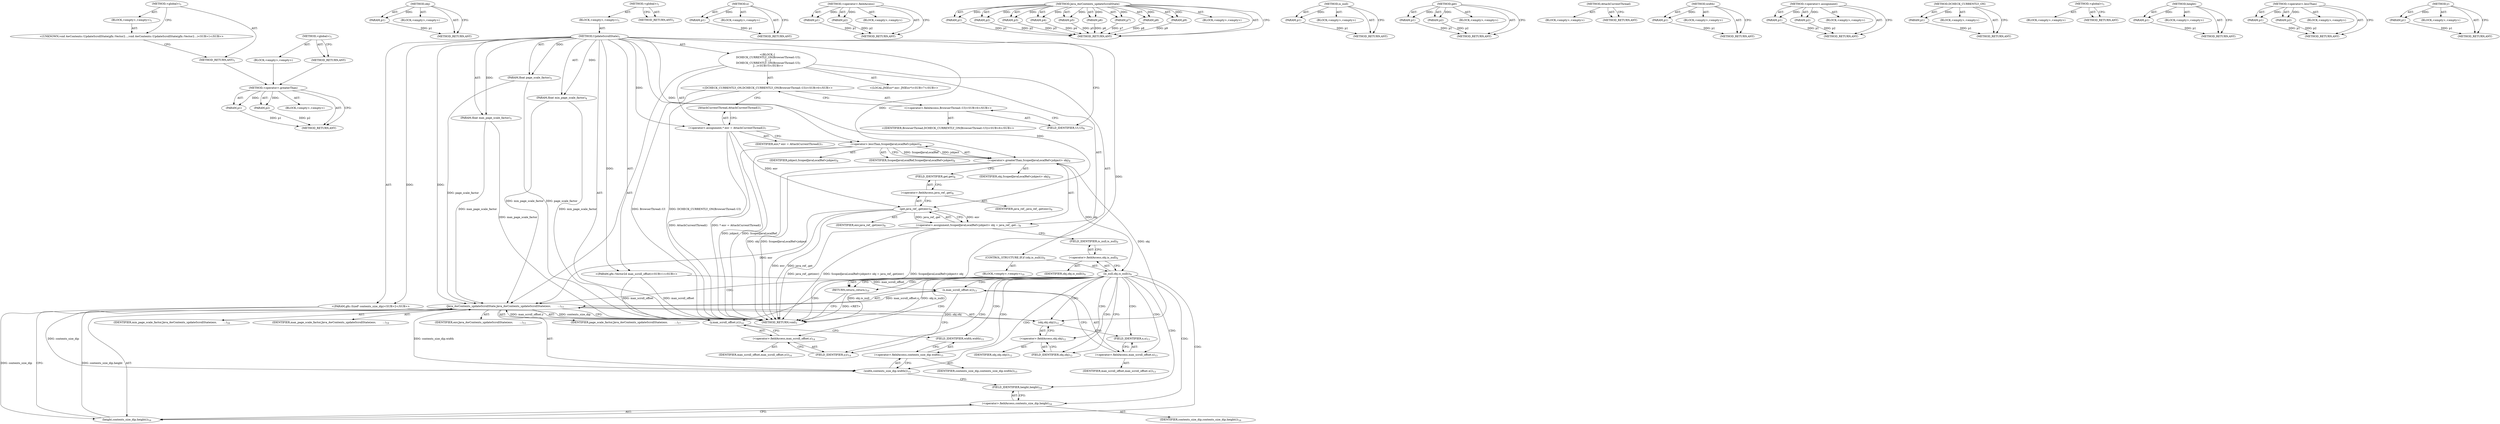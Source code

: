 digraph "&lt;global&gt;" {
vulnerable_106 [label=<(METHOD,&lt;operator&gt;.greaterThan)>];
vulnerable_107 [label=<(PARAM,p1)>];
vulnerable_108 [label=<(PARAM,p2)>];
vulnerable_109 [label=<(BLOCK,&lt;empty&gt;,&lt;empty&gt;)>];
vulnerable_110 [label=<(METHOD_RETURN,ANY)>];
vulnerable_137 [label=<(METHOD,obj)>];
vulnerable_138 [label=<(PARAM,p1)>];
vulnerable_139 [label=<(BLOCK,&lt;empty&gt;,&lt;empty&gt;)>];
vulnerable_140 [label=<(METHOD_RETURN,ANY)>];
vulnerable_6 [label=<(METHOD,&lt;global&gt;)<SUB>1</SUB>>];
vulnerable_7 [label=<(BLOCK,&lt;empty&gt;,&lt;empty&gt;)<SUB>1</SUB>>];
vulnerable_8 [label=<(METHOD,UpdateScrollState)<SUB>1</SUB>>];
vulnerable_9 [label="<(PARAM,gfx::Vector2d max_scroll_offset)<SUB>1</SUB>>"];
vulnerable_10 [label="<(PARAM,gfx::SizeF contents_size_dip)<SUB>2</SUB>>"];
vulnerable_11 [label=<(PARAM,float page_scale_factor)<SUB>3</SUB>>];
vulnerable_12 [label=<(PARAM,float min_page_scale_factor)<SUB>4</SUB>>];
vulnerable_13 [label=<(PARAM,float max_page_scale_factor)<SUB>5</SUB>>];
vulnerable_14 [label="<(BLOCK,{
  DCHECK_CURRENTLY_ON(BrowserThread::UI);
  J...,{
  DCHECK_CURRENTLY_ON(BrowserThread::UI);
  J...)<SUB>5</SUB>>"];
vulnerable_15 [label="<(DCHECK_CURRENTLY_ON,DCHECK_CURRENTLY_ON(BrowserThread::UI))<SUB>6</SUB>>"];
vulnerable_16 [label="<(&lt;operator&gt;.fieldAccess,BrowserThread::UI)<SUB>6</SUB>>"];
vulnerable_17 [label="<(IDENTIFIER,BrowserThread,DCHECK_CURRENTLY_ON(BrowserThread::UI))<SUB>6</SUB>>"];
vulnerable_18 [label=<(FIELD_IDENTIFIER,UI,UI)<SUB>6</SUB>>];
vulnerable_19 [label="<(LOCAL,JNIEnv* env: JNIEnv*)<SUB>7</SUB>>"];
vulnerable_20 [label=<(&lt;operator&gt;.assignment,* env = AttachCurrentThread())<SUB>7</SUB>>];
vulnerable_21 [label=<(IDENTIFIER,env,* env = AttachCurrentThread())<SUB>7</SUB>>];
vulnerable_22 [label=<(AttachCurrentThread,AttachCurrentThread())<SUB>7</SUB>>];
vulnerable_23 [label=<(&lt;operator&gt;.assignment,ScopedJavaLocalRef&lt;jobject&gt; obj = java_ref_.get...)<SUB>8</SUB>>];
vulnerable_24 [label=<(&lt;operator&gt;.greaterThan,ScopedJavaLocalRef&lt;jobject&gt; obj)<SUB>8</SUB>>];
vulnerable_25 [label=<(&lt;operator&gt;.lessThan,ScopedJavaLocalRef&lt;jobject)<SUB>8</SUB>>];
vulnerable_26 [label=<(IDENTIFIER,ScopedJavaLocalRef,ScopedJavaLocalRef&lt;jobject)<SUB>8</SUB>>];
vulnerable_27 [label=<(IDENTIFIER,jobject,ScopedJavaLocalRef&lt;jobject)<SUB>8</SUB>>];
vulnerable_28 [label=<(IDENTIFIER,obj,ScopedJavaLocalRef&lt;jobject&gt; obj)<SUB>8</SUB>>];
vulnerable_29 [label=<(get,java_ref_.get(env))<SUB>8</SUB>>];
vulnerable_30 [label=<(&lt;operator&gt;.fieldAccess,java_ref_.get)<SUB>8</SUB>>];
vulnerable_31 [label=<(IDENTIFIER,java_ref_,java_ref_.get(env))<SUB>8</SUB>>];
vulnerable_32 [label=<(FIELD_IDENTIFIER,get,get)<SUB>8</SUB>>];
vulnerable_33 [label=<(IDENTIFIER,env,java_ref_.get(env))<SUB>8</SUB>>];
vulnerable_34 [label=<(CONTROL_STRUCTURE,IF,if (obj.is_null()))<SUB>9</SUB>>];
vulnerable_35 [label=<(is_null,obj.is_null())<SUB>9</SUB>>];
vulnerable_36 [label=<(&lt;operator&gt;.fieldAccess,obj.is_null)<SUB>9</SUB>>];
vulnerable_37 [label=<(IDENTIFIER,obj,obj.is_null())<SUB>9</SUB>>];
vulnerable_38 [label=<(FIELD_IDENTIFIER,is_null,is_null)<SUB>9</SUB>>];
vulnerable_39 [label=<(BLOCK,&lt;empty&gt;,&lt;empty&gt;)<SUB>10</SUB>>];
vulnerable_40 [label=<(RETURN,return;,return;)<SUB>10</SUB>>];
vulnerable_41 [label=<(Java_AwContents_updateScrollState,Java_AwContents_updateScrollState(env,
        ...)<SUB>11</SUB>>];
vulnerable_42 [label=<(IDENTIFIER,env,Java_AwContents_updateScrollState(env,
        ...)<SUB>11</SUB>>];
vulnerable_43 [label=<(obj,obj.obj())<SUB>12</SUB>>];
vulnerable_44 [label=<(&lt;operator&gt;.fieldAccess,obj.obj)<SUB>12</SUB>>];
vulnerable_45 [label=<(IDENTIFIER,obj,obj.obj())<SUB>12</SUB>>];
vulnerable_46 [label=<(FIELD_IDENTIFIER,obj,obj)<SUB>12</SUB>>];
vulnerable_47 [label=<(x,max_scroll_offset.x())<SUB>13</SUB>>];
vulnerable_48 [label=<(&lt;operator&gt;.fieldAccess,max_scroll_offset.x)<SUB>13</SUB>>];
vulnerable_49 [label=<(IDENTIFIER,max_scroll_offset,max_scroll_offset.x())<SUB>13</SUB>>];
vulnerable_50 [label=<(FIELD_IDENTIFIER,x,x)<SUB>13</SUB>>];
vulnerable_51 [label=<(y,max_scroll_offset.y())<SUB>14</SUB>>];
vulnerable_52 [label=<(&lt;operator&gt;.fieldAccess,max_scroll_offset.y)<SUB>14</SUB>>];
vulnerable_53 [label=<(IDENTIFIER,max_scroll_offset,max_scroll_offset.y())<SUB>14</SUB>>];
vulnerable_54 [label=<(FIELD_IDENTIFIER,y,y)<SUB>14</SUB>>];
vulnerable_55 [label=<(width,contents_size_dip.width())<SUB>15</SUB>>];
vulnerable_56 [label=<(&lt;operator&gt;.fieldAccess,contents_size_dip.width)<SUB>15</SUB>>];
vulnerable_57 [label=<(IDENTIFIER,contents_size_dip,contents_size_dip.width())<SUB>15</SUB>>];
vulnerable_58 [label=<(FIELD_IDENTIFIER,width,width)<SUB>15</SUB>>];
vulnerable_59 [label=<(height,contents_size_dip.height())<SUB>16</SUB>>];
vulnerable_60 [label=<(&lt;operator&gt;.fieldAccess,contents_size_dip.height)<SUB>16</SUB>>];
vulnerable_61 [label=<(IDENTIFIER,contents_size_dip,contents_size_dip.height())<SUB>16</SUB>>];
vulnerable_62 [label=<(FIELD_IDENTIFIER,height,height)<SUB>16</SUB>>];
vulnerable_63 [label=<(IDENTIFIER,page_scale_factor,Java_AwContents_updateScrollState(env,
        ...)<SUB>17</SUB>>];
vulnerable_64 [label=<(IDENTIFIER,min_page_scale_factor,Java_AwContents_updateScrollState(env,
        ...)<SUB>18</SUB>>];
vulnerable_65 [label=<(IDENTIFIER,max_page_scale_factor,Java_AwContents_updateScrollState(env,
        ...)<SUB>19</SUB>>];
vulnerable_66 [label=<(METHOD_RETURN,void)<SUB>1</SUB>>];
vulnerable_68 [label=<(METHOD_RETURN,ANY)<SUB>1</SUB>>];
vulnerable_141 [label=<(METHOD,x)>];
vulnerable_142 [label=<(PARAM,p1)>];
vulnerable_143 [label=<(BLOCK,&lt;empty&gt;,&lt;empty&gt;)>];
vulnerable_144 [label=<(METHOD_RETURN,ANY)>];
vulnerable_93 [label=<(METHOD,&lt;operator&gt;.fieldAccess)>];
vulnerable_94 [label=<(PARAM,p1)>];
vulnerable_95 [label=<(PARAM,p2)>];
vulnerable_96 [label=<(BLOCK,&lt;empty&gt;,&lt;empty&gt;)>];
vulnerable_97 [label=<(METHOD_RETURN,ANY)>];
vulnerable_125 [label=<(METHOD,Java_AwContents_updateScrollState)>];
vulnerable_126 [label=<(PARAM,p1)>];
vulnerable_127 [label=<(PARAM,p2)>];
vulnerable_128 [label=<(PARAM,p3)>];
vulnerable_129 [label=<(PARAM,p4)>];
vulnerable_130 [label=<(PARAM,p5)>];
vulnerable_131 [label=<(PARAM,p6)>];
vulnerable_132 [label=<(PARAM,p7)>];
vulnerable_133 [label=<(PARAM,p8)>];
vulnerable_134 [label=<(PARAM,p9)>];
vulnerable_135 [label=<(BLOCK,&lt;empty&gt;,&lt;empty&gt;)>];
vulnerable_136 [label=<(METHOD_RETURN,ANY)>];
vulnerable_121 [label=<(METHOD,is_null)>];
vulnerable_122 [label=<(PARAM,p1)>];
vulnerable_123 [label=<(BLOCK,&lt;empty&gt;,&lt;empty&gt;)>];
vulnerable_124 [label=<(METHOD_RETURN,ANY)>];
vulnerable_116 [label=<(METHOD,get)>];
vulnerable_117 [label=<(PARAM,p1)>];
vulnerable_118 [label=<(PARAM,p2)>];
vulnerable_119 [label=<(BLOCK,&lt;empty&gt;,&lt;empty&gt;)>];
vulnerable_120 [label=<(METHOD_RETURN,ANY)>];
vulnerable_103 [label=<(METHOD,AttachCurrentThread)>];
vulnerable_104 [label=<(BLOCK,&lt;empty&gt;,&lt;empty&gt;)>];
vulnerable_105 [label=<(METHOD_RETURN,ANY)>];
vulnerable_149 [label=<(METHOD,width)>];
vulnerable_150 [label=<(PARAM,p1)>];
vulnerable_151 [label=<(BLOCK,&lt;empty&gt;,&lt;empty&gt;)>];
vulnerable_152 [label=<(METHOD_RETURN,ANY)>];
vulnerable_98 [label=<(METHOD,&lt;operator&gt;.assignment)>];
vulnerable_99 [label=<(PARAM,p1)>];
vulnerable_100 [label=<(PARAM,p2)>];
vulnerable_101 [label=<(BLOCK,&lt;empty&gt;,&lt;empty&gt;)>];
vulnerable_102 [label=<(METHOD_RETURN,ANY)>];
vulnerable_89 [label=<(METHOD,DCHECK_CURRENTLY_ON)>];
vulnerable_90 [label=<(PARAM,p1)>];
vulnerable_91 [label=<(BLOCK,&lt;empty&gt;,&lt;empty&gt;)>];
vulnerable_92 [label=<(METHOD_RETURN,ANY)>];
vulnerable_83 [label=<(METHOD,&lt;global&gt;)<SUB>1</SUB>>];
vulnerable_84 [label=<(BLOCK,&lt;empty&gt;,&lt;empty&gt;)>];
vulnerable_85 [label=<(METHOD_RETURN,ANY)>];
vulnerable_153 [label=<(METHOD,height)>];
vulnerable_154 [label=<(PARAM,p1)>];
vulnerable_155 [label=<(BLOCK,&lt;empty&gt;,&lt;empty&gt;)>];
vulnerable_156 [label=<(METHOD_RETURN,ANY)>];
vulnerable_111 [label=<(METHOD,&lt;operator&gt;.lessThan)>];
vulnerable_112 [label=<(PARAM,p1)>];
vulnerable_113 [label=<(PARAM,p2)>];
vulnerable_114 [label=<(BLOCK,&lt;empty&gt;,&lt;empty&gt;)>];
vulnerable_115 [label=<(METHOD_RETURN,ANY)>];
vulnerable_145 [label=<(METHOD,y)>];
vulnerable_146 [label=<(PARAM,p1)>];
vulnerable_147 [label=<(BLOCK,&lt;empty&gt;,&lt;empty&gt;)>];
vulnerable_148 [label=<(METHOD_RETURN,ANY)>];
fixed_6 [label=<(METHOD,&lt;global&gt;)<SUB>1</SUB>>];
fixed_7 [label=<(BLOCK,&lt;empty&gt;,&lt;empty&gt;)<SUB>1</SUB>>];
fixed_8 [label="<(UNKNOWN,void AwContents::UpdateScrollState(gfx::Vector2...,void AwContents::UpdateScrollState(gfx::Vector2...)<SUB>1</SUB>>"];
fixed_9 [label=<(METHOD_RETURN,ANY)<SUB>1</SUB>>];
fixed_14 [label=<(METHOD,&lt;global&gt;)<SUB>1</SUB>>];
fixed_15 [label=<(BLOCK,&lt;empty&gt;,&lt;empty&gt;)>];
fixed_16 [label=<(METHOD_RETURN,ANY)>];
vulnerable_106 -> vulnerable_107  [key=0, label="AST: "];
vulnerable_106 -> vulnerable_107  [key=1, label="DDG: "];
vulnerable_106 -> vulnerable_109  [key=0, label="AST: "];
vulnerable_106 -> vulnerable_108  [key=0, label="AST: "];
vulnerable_106 -> vulnerable_108  [key=1, label="DDG: "];
vulnerable_106 -> vulnerable_110  [key=0, label="AST: "];
vulnerable_106 -> vulnerable_110  [key=1, label="CFG: "];
vulnerable_107 -> vulnerable_110  [key=0, label="DDG: p1"];
vulnerable_108 -> vulnerable_110  [key=0, label="DDG: p2"];
vulnerable_137 -> vulnerable_138  [key=0, label="AST: "];
vulnerable_137 -> vulnerable_138  [key=1, label="DDG: "];
vulnerable_137 -> vulnerable_139  [key=0, label="AST: "];
vulnerable_137 -> vulnerable_140  [key=0, label="AST: "];
vulnerable_137 -> vulnerable_140  [key=1, label="CFG: "];
vulnerable_138 -> vulnerable_140  [key=0, label="DDG: p1"];
vulnerable_6 -> vulnerable_7  [key=0, label="AST: "];
vulnerable_6 -> vulnerable_68  [key=0, label="AST: "];
vulnerable_6 -> vulnerable_68  [key=1, label="CFG: "];
vulnerable_7 -> vulnerable_8  [key=0, label="AST: "];
vulnerable_8 -> vulnerable_9  [key=0, label="AST: "];
vulnerable_8 -> vulnerable_9  [key=1, label="DDG: "];
vulnerable_8 -> vulnerable_10  [key=0, label="AST: "];
vulnerable_8 -> vulnerable_10  [key=1, label="DDG: "];
vulnerable_8 -> vulnerable_11  [key=0, label="AST: "];
vulnerable_8 -> vulnerable_11  [key=1, label="DDG: "];
vulnerable_8 -> vulnerable_12  [key=0, label="AST: "];
vulnerable_8 -> vulnerable_12  [key=1, label="DDG: "];
vulnerable_8 -> vulnerable_13  [key=0, label="AST: "];
vulnerable_8 -> vulnerable_13  [key=1, label="DDG: "];
vulnerable_8 -> vulnerable_14  [key=0, label="AST: "];
vulnerable_8 -> vulnerable_66  [key=0, label="AST: "];
vulnerable_8 -> vulnerable_18  [key=0, label="CFG: "];
vulnerable_8 -> vulnerable_20  [key=0, label="DDG: "];
vulnerable_8 -> vulnerable_41  [key=0, label="DDG: "];
vulnerable_8 -> vulnerable_24  [key=0, label="DDG: "];
vulnerable_8 -> vulnerable_29  [key=0, label="DDG: "];
vulnerable_8 -> vulnerable_40  [key=0, label="DDG: "];
vulnerable_8 -> vulnerable_25  [key=0, label="DDG: "];
vulnerable_9 -> vulnerable_66  [key=0, label="DDG: max_scroll_offset"];
vulnerable_9 -> vulnerable_47  [key=0, label="DDG: max_scroll_offset"];
vulnerable_9 -> vulnerable_51  [key=0, label="DDG: max_scroll_offset"];
vulnerable_10 -> vulnerable_66  [key=0, label="DDG: contents_size_dip"];
vulnerable_10 -> vulnerable_55  [key=0, label="DDG: contents_size_dip"];
vulnerable_10 -> vulnerable_59  [key=0, label="DDG: contents_size_dip"];
vulnerable_11 -> vulnerable_66  [key=0, label="DDG: page_scale_factor"];
vulnerable_11 -> vulnerable_41  [key=0, label="DDG: page_scale_factor"];
vulnerable_12 -> vulnerable_66  [key=0, label="DDG: min_page_scale_factor"];
vulnerable_12 -> vulnerable_41  [key=0, label="DDG: min_page_scale_factor"];
vulnerable_13 -> vulnerable_66  [key=0, label="DDG: max_page_scale_factor"];
vulnerable_13 -> vulnerable_41  [key=0, label="DDG: max_page_scale_factor"];
vulnerable_14 -> vulnerable_15  [key=0, label="AST: "];
vulnerable_14 -> vulnerable_19  [key=0, label="AST: "];
vulnerable_14 -> vulnerable_20  [key=0, label="AST: "];
vulnerable_14 -> vulnerable_23  [key=0, label="AST: "];
vulnerable_14 -> vulnerable_34  [key=0, label="AST: "];
vulnerable_14 -> vulnerable_41  [key=0, label="AST: "];
vulnerable_15 -> vulnerable_16  [key=0, label="AST: "];
vulnerable_15 -> vulnerable_22  [key=0, label="CFG: "];
vulnerable_15 -> vulnerable_66  [key=0, label="DDG: BrowserThread::UI"];
vulnerable_15 -> vulnerable_66  [key=1, label="DDG: DCHECK_CURRENTLY_ON(BrowserThread::UI)"];
vulnerable_16 -> vulnerable_17  [key=0, label="AST: "];
vulnerable_16 -> vulnerable_18  [key=0, label="AST: "];
vulnerable_16 -> vulnerable_15  [key=0, label="CFG: "];
vulnerable_18 -> vulnerable_16  [key=0, label="CFG: "];
vulnerable_20 -> vulnerable_21  [key=0, label="AST: "];
vulnerable_20 -> vulnerable_22  [key=0, label="AST: "];
vulnerable_20 -> vulnerable_25  [key=0, label="CFG: "];
vulnerable_20 -> vulnerable_66  [key=0, label="DDG: AttachCurrentThread()"];
vulnerable_20 -> vulnerable_66  [key=1, label="DDG: * env = AttachCurrentThread()"];
vulnerable_20 -> vulnerable_29  [key=0, label="DDG: env"];
vulnerable_22 -> vulnerable_20  [key=0, label="CFG: "];
vulnerable_23 -> vulnerable_24  [key=0, label="AST: "];
vulnerable_23 -> vulnerable_29  [key=0, label="AST: "];
vulnerable_23 -> vulnerable_38  [key=0, label="CFG: "];
vulnerable_23 -> vulnerable_66  [key=0, label="DDG: ScopedJavaLocalRef&lt;jobject&gt; obj"];
vulnerable_23 -> vulnerable_66  [key=1, label="DDG: java_ref_.get(env)"];
vulnerable_23 -> vulnerable_66  [key=2, label="DDG: ScopedJavaLocalRef&lt;jobject&gt; obj = java_ref_.get(env)"];
vulnerable_24 -> vulnerable_25  [key=0, label="AST: "];
vulnerable_24 -> vulnerable_28  [key=0, label="AST: "];
vulnerable_24 -> vulnerable_32  [key=0, label="CFG: "];
vulnerable_24 -> vulnerable_66  [key=0, label="DDG: ScopedJavaLocalRef&lt;jobject"];
vulnerable_24 -> vulnerable_66  [key=1, label="DDG: obj"];
vulnerable_24 -> vulnerable_35  [key=0, label="DDG: obj"];
vulnerable_24 -> vulnerable_43  [key=0, label="DDG: obj"];
vulnerable_25 -> vulnerable_26  [key=0, label="AST: "];
vulnerable_25 -> vulnerable_27  [key=0, label="AST: "];
vulnerable_25 -> vulnerable_24  [key=0, label="CFG: "];
vulnerable_25 -> vulnerable_24  [key=1, label="DDG: ScopedJavaLocalRef"];
vulnerable_25 -> vulnerable_24  [key=2, label="DDG: jobject"];
vulnerable_25 -> vulnerable_66  [key=0, label="DDG: jobject"];
vulnerable_25 -> vulnerable_66  [key=1, label="DDG: ScopedJavaLocalRef"];
vulnerable_29 -> vulnerable_30  [key=0, label="AST: "];
vulnerable_29 -> vulnerable_33  [key=0, label="AST: "];
vulnerable_29 -> vulnerable_23  [key=0, label="CFG: "];
vulnerable_29 -> vulnerable_23  [key=1, label="DDG: java_ref_.get"];
vulnerable_29 -> vulnerable_23  [key=2, label="DDG: env"];
vulnerable_29 -> vulnerable_66  [key=0, label="DDG: java_ref_.get"];
vulnerable_29 -> vulnerable_66  [key=1, label="DDG: env"];
vulnerable_29 -> vulnerable_41  [key=0, label="DDG: env"];
vulnerable_30 -> vulnerable_31  [key=0, label="AST: "];
vulnerable_30 -> vulnerable_32  [key=0, label="AST: "];
vulnerable_30 -> vulnerable_29  [key=0, label="CFG: "];
vulnerable_32 -> vulnerable_30  [key=0, label="CFG: "];
vulnerable_34 -> vulnerable_35  [key=0, label="AST: "];
vulnerable_34 -> vulnerable_39  [key=0, label="AST: "];
vulnerable_35 -> vulnerable_36  [key=0, label="AST: "];
vulnerable_35 -> vulnerable_40  [key=0, label="CFG: "];
vulnerable_35 -> vulnerable_40  [key=1, label="CDG: "];
vulnerable_35 -> vulnerable_46  [key=0, label="CFG: "];
vulnerable_35 -> vulnerable_46  [key=1, label="CDG: "];
vulnerable_35 -> vulnerable_66  [key=0, label="DDG: obj.is_null"];
vulnerable_35 -> vulnerable_66  [key=1, label="DDG: obj.is_null()"];
vulnerable_35 -> vulnerable_47  [key=0, label="CDG: "];
vulnerable_35 -> vulnerable_48  [key=0, label="CDG: "];
vulnerable_35 -> vulnerable_58  [key=0, label="CDG: "];
vulnerable_35 -> vulnerable_60  [key=0, label="CDG: "];
vulnerable_35 -> vulnerable_51  [key=0, label="CDG: "];
vulnerable_35 -> vulnerable_52  [key=0, label="CDG: "];
vulnerable_35 -> vulnerable_56  [key=0, label="CDG: "];
vulnerable_35 -> vulnerable_41  [key=0, label="CDG: "];
vulnerable_35 -> vulnerable_50  [key=0, label="CDG: "];
vulnerable_35 -> vulnerable_59  [key=0, label="CDG: "];
vulnerable_35 -> vulnerable_44  [key=0, label="CDG: "];
vulnerable_35 -> vulnerable_55  [key=0, label="CDG: "];
vulnerable_35 -> vulnerable_54  [key=0, label="CDG: "];
vulnerable_35 -> vulnerable_62  [key=0, label="CDG: "];
vulnerable_35 -> vulnerable_43  [key=0, label="CDG: "];
vulnerable_36 -> vulnerable_37  [key=0, label="AST: "];
vulnerable_36 -> vulnerable_38  [key=0, label="AST: "];
vulnerable_36 -> vulnerable_35  [key=0, label="CFG: "];
vulnerable_38 -> vulnerable_36  [key=0, label="CFG: "];
vulnerable_39 -> vulnerable_40  [key=0, label="AST: "];
vulnerable_40 -> vulnerable_66  [key=0, label="CFG: "];
vulnerable_40 -> vulnerable_66  [key=1, label="DDG: &lt;RET&gt;"];
vulnerable_41 -> vulnerable_42  [key=0, label="AST: "];
vulnerable_41 -> vulnerable_43  [key=0, label="AST: "];
vulnerable_41 -> vulnerable_47  [key=0, label="AST: "];
vulnerable_41 -> vulnerable_51  [key=0, label="AST: "];
vulnerable_41 -> vulnerable_55  [key=0, label="AST: "];
vulnerable_41 -> vulnerable_59  [key=0, label="AST: "];
vulnerable_41 -> vulnerable_63  [key=0, label="AST: "];
vulnerable_41 -> vulnerable_64  [key=0, label="AST: "];
vulnerable_41 -> vulnerable_65  [key=0, label="AST: "];
vulnerable_41 -> vulnerable_66  [key=0, label="CFG: "];
vulnerable_43 -> vulnerable_44  [key=0, label="AST: "];
vulnerable_43 -> vulnerable_50  [key=0, label="CFG: "];
vulnerable_43 -> vulnerable_41  [key=0, label="DDG: obj.obj"];
vulnerable_44 -> vulnerable_45  [key=0, label="AST: "];
vulnerable_44 -> vulnerable_46  [key=0, label="AST: "];
vulnerable_44 -> vulnerable_43  [key=0, label="CFG: "];
vulnerable_46 -> vulnerable_44  [key=0, label="CFG: "];
vulnerable_47 -> vulnerable_48  [key=0, label="AST: "];
vulnerable_47 -> vulnerable_54  [key=0, label="CFG: "];
vulnerable_47 -> vulnerable_41  [key=0, label="DDG: max_scroll_offset.x"];
vulnerable_48 -> vulnerable_49  [key=0, label="AST: "];
vulnerable_48 -> vulnerable_50  [key=0, label="AST: "];
vulnerable_48 -> vulnerable_47  [key=0, label="CFG: "];
vulnerable_50 -> vulnerable_48  [key=0, label="CFG: "];
vulnerable_51 -> vulnerable_52  [key=0, label="AST: "];
vulnerable_51 -> vulnerable_58  [key=0, label="CFG: "];
vulnerable_51 -> vulnerable_41  [key=0, label="DDG: max_scroll_offset.y"];
vulnerable_52 -> vulnerable_53  [key=0, label="AST: "];
vulnerable_52 -> vulnerable_54  [key=0, label="AST: "];
vulnerable_52 -> vulnerable_51  [key=0, label="CFG: "];
vulnerable_54 -> vulnerable_52  [key=0, label="CFG: "];
vulnerable_55 -> vulnerable_56  [key=0, label="AST: "];
vulnerable_55 -> vulnerable_62  [key=0, label="CFG: "];
vulnerable_55 -> vulnerable_41  [key=0, label="DDG: contents_size_dip.width"];
vulnerable_56 -> vulnerable_57  [key=0, label="AST: "];
vulnerable_56 -> vulnerable_58  [key=0, label="AST: "];
vulnerable_56 -> vulnerable_55  [key=0, label="CFG: "];
vulnerable_58 -> vulnerable_56  [key=0, label="CFG: "];
vulnerable_59 -> vulnerable_60  [key=0, label="AST: "];
vulnerable_59 -> vulnerable_41  [key=0, label="CFG: "];
vulnerable_59 -> vulnerable_41  [key=1, label="DDG: contents_size_dip.height"];
vulnerable_60 -> vulnerable_61  [key=0, label="AST: "];
vulnerable_60 -> vulnerable_62  [key=0, label="AST: "];
vulnerable_60 -> vulnerable_59  [key=0, label="CFG: "];
vulnerable_62 -> vulnerable_60  [key=0, label="CFG: "];
vulnerable_141 -> vulnerable_142  [key=0, label="AST: "];
vulnerable_141 -> vulnerable_142  [key=1, label="DDG: "];
vulnerable_141 -> vulnerable_143  [key=0, label="AST: "];
vulnerable_141 -> vulnerable_144  [key=0, label="AST: "];
vulnerable_141 -> vulnerable_144  [key=1, label="CFG: "];
vulnerable_142 -> vulnerable_144  [key=0, label="DDG: p1"];
vulnerable_93 -> vulnerable_94  [key=0, label="AST: "];
vulnerable_93 -> vulnerable_94  [key=1, label="DDG: "];
vulnerable_93 -> vulnerable_96  [key=0, label="AST: "];
vulnerable_93 -> vulnerable_95  [key=0, label="AST: "];
vulnerable_93 -> vulnerable_95  [key=1, label="DDG: "];
vulnerable_93 -> vulnerable_97  [key=0, label="AST: "];
vulnerable_93 -> vulnerable_97  [key=1, label="CFG: "];
vulnerable_94 -> vulnerable_97  [key=0, label="DDG: p1"];
vulnerable_95 -> vulnerable_97  [key=0, label="DDG: p2"];
vulnerable_125 -> vulnerable_126  [key=0, label="AST: "];
vulnerable_125 -> vulnerable_126  [key=1, label="DDG: "];
vulnerable_125 -> vulnerable_135  [key=0, label="AST: "];
vulnerable_125 -> vulnerable_127  [key=0, label="AST: "];
vulnerable_125 -> vulnerable_127  [key=1, label="DDG: "];
vulnerable_125 -> vulnerable_136  [key=0, label="AST: "];
vulnerable_125 -> vulnerable_136  [key=1, label="CFG: "];
vulnerable_125 -> vulnerable_128  [key=0, label="AST: "];
vulnerable_125 -> vulnerable_128  [key=1, label="DDG: "];
vulnerable_125 -> vulnerable_129  [key=0, label="AST: "];
vulnerable_125 -> vulnerable_129  [key=1, label="DDG: "];
vulnerable_125 -> vulnerable_130  [key=0, label="AST: "];
vulnerable_125 -> vulnerable_130  [key=1, label="DDG: "];
vulnerable_125 -> vulnerable_131  [key=0, label="AST: "];
vulnerable_125 -> vulnerable_131  [key=1, label="DDG: "];
vulnerable_125 -> vulnerable_132  [key=0, label="AST: "];
vulnerable_125 -> vulnerable_132  [key=1, label="DDG: "];
vulnerable_125 -> vulnerable_133  [key=0, label="AST: "];
vulnerable_125 -> vulnerable_133  [key=1, label="DDG: "];
vulnerable_125 -> vulnerable_134  [key=0, label="AST: "];
vulnerable_125 -> vulnerable_134  [key=1, label="DDG: "];
vulnerable_126 -> vulnerable_136  [key=0, label="DDG: p1"];
vulnerable_127 -> vulnerable_136  [key=0, label="DDG: p2"];
vulnerable_128 -> vulnerable_136  [key=0, label="DDG: p3"];
vulnerable_129 -> vulnerable_136  [key=0, label="DDG: p4"];
vulnerable_130 -> vulnerable_136  [key=0, label="DDG: p5"];
vulnerable_131 -> vulnerable_136  [key=0, label="DDG: p6"];
vulnerable_132 -> vulnerable_136  [key=0, label="DDG: p7"];
vulnerable_133 -> vulnerable_136  [key=0, label="DDG: p8"];
vulnerable_134 -> vulnerable_136  [key=0, label="DDG: p9"];
vulnerable_121 -> vulnerable_122  [key=0, label="AST: "];
vulnerable_121 -> vulnerable_122  [key=1, label="DDG: "];
vulnerable_121 -> vulnerable_123  [key=0, label="AST: "];
vulnerable_121 -> vulnerable_124  [key=0, label="AST: "];
vulnerable_121 -> vulnerable_124  [key=1, label="CFG: "];
vulnerable_122 -> vulnerable_124  [key=0, label="DDG: p1"];
vulnerable_116 -> vulnerable_117  [key=0, label="AST: "];
vulnerable_116 -> vulnerable_117  [key=1, label="DDG: "];
vulnerable_116 -> vulnerable_119  [key=0, label="AST: "];
vulnerable_116 -> vulnerable_118  [key=0, label="AST: "];
vulnerable_116 -> vulnerable_118  [key=1, label="DDG: "];
vulnerable_116 -> vulnerable_120  [key=0, label="AST: "];
vulnerable_116 -> vulnerable_120  [key=1, label="CFG: "];
vulnerable_117 -> vulnerable_120  [key=0, label="DDG: p1"];
vulnerable_118 -> vulnerable_120  [key=0, label="DDG: p2"];
vulnerable_103 -> vulnerable_104  [key=0, label="AST: "];
vulnerable_103 -> vulnerable_105  [key=0, label="AST: "];
vulnerable_103 -> vulnerable_105  [key=1, label="CFG: "];
vulnerable_149 -> vulnerable_150  [key=0, label="AST: "];
vulnerable_149 -> vulnerable_150  [key=1, label="DDG: "];
vulnerable_149 -> vulnerable_151  [key=0, label="AST: "];
vulnerable_149 -> vulnerable_152  [key=0, label="AST: "];
vulnerable_149 -> vulnerable_152  [key=1, label="CFG: "];
vulnerable_150 -> vulnerable_152  [key=0, label="DDG: p1"];
vulnerable_98 -> vulnerable_99  [key=0, label="AST: "];
vulnerable_98 -> vulnerable_99  [key=1, label="DDG: "];
vulnerable_98 -> vulnerable_101  [key=0, label="AST: "];
vulnerable_98 -> vulnerable_100  [key=0, label="AST: "];
vulnerable_98 -> vulnerable_100  [key=1, label="DDG: "];
vulnerable_98 -> vulnerable_102  [key=0, label="AST: "];
vulnerable_98 -> vulnerable_102  [key=1, label="CFG: "];
vulnerable_99 -> vulnerable_102  [key=0, label="DDG: p1"];
vulnerable_100 -> vulnerable_102  [key=0, label="DDG: p2"];
vulnerable_89 -> vulnerable_90  [key=0, label="AST: "];
vulnerable_89 -> vulnerable_90  [key=1, label="DDG: "];
vulnerable_89 -> vulnerable_91  [key=0, label="AST: "];
vulnerable_89 -> vulnerable_92  [key=0, label="AST: "];
vulnerable_89 -> vulnerable_92  [key=1, label="CFG: "];
vulnerable_90 -> vulnerable_92  [key=0, label="DDG: p1"];
vulnerable_83 -> vulnerable_84  [key=0, label="AST: "];
vulnerable_83 -> vulnerable_85  [key=0, label="AST: "];
vulnerable_83 -> vulnerable_85  [key=1, label="CFG: "];
vulnerable_153 -> vulnerable_154  [key=0, label="AST: "];
vulnerable_153 -> vulnerable_154  [key=1, label="DDG: "];
vulnerable_153 -> vulnerable_155  [key=0, label="AST: "];
vulnerable_153 -> vulnerable_156  [key=0, label="AST: "];
vulnerable_153 -> vulnerable_156  [key=1, label="CFG: "];
vulnerable_154 -> vulnerable_156  [key=0, label="DDG: p1"];
vulnerable_111 -> vulnerable_112  [key=0, label="AST: "];
vulnerable_111 -> vulnerable_112  [key=1, label="DDG: "];
vulnerable_111 -> vulnerable_114  [key=0, label="AST: "];
vulnerable_111 -> vulnerable_113  [key=0, label="AST: "];
vulnerable_111 -> vulnerable_113  [key=1, label="DDG: "];
vulnerable_111 -> vulnerable_115  [key=0, label="AST: "];
vulnerable_111 -> vulnerable_115  [key=1, label="CFG: "];
vulnerable_112 -> vulnerable_115  [key=0, label="DDG: p1"];
vulnerable_113 -> vulnerable_115  [key=0, label="DDG: p2"];
vulnerable_145 -> vulnerable_146  [key=0, label="AST: "];
vulnerable_145 -> vulnerable_146  [key=1, label="DDG: "];
vulnerable_145 -> vulnerable_147  [key=0, label="AST: "];
vulnerable_145 -> vulnerable_148  [key=0, label="AST: "];
vulnerable_145 -> vulnerable_148  [key=1, label="CFG: "];
vulnerable_146 -> vulnerable_148  [key=0, label="DDG: p1"];
fixed_6 -> fixed_7  [key=0, label="AST: "];
fixed_6 -> fixed_9  [key=0, label="AST: "];
fixed_6 -> fixed_8  [key=0, label="CFG: "];
fixed_7 -> fixed_8  [key=0, label="AST: "];
fixed_8 -> fixed_9  [key=0, label="CFG: "];
fixed_9 -> vulnerable_106  [key=0];
fixed_14 -> fixed_15  [key=0, label="AST: "];
fixed_14 -> fixed_16  [key=0, label="AST: "];
fixed_14 -> fixed_16  [key=1, label="CFG: "];
fixed_15 -> vulnerable_106  [key=0];
fixed_16 -> vulnerable_106  [key=0];
}
